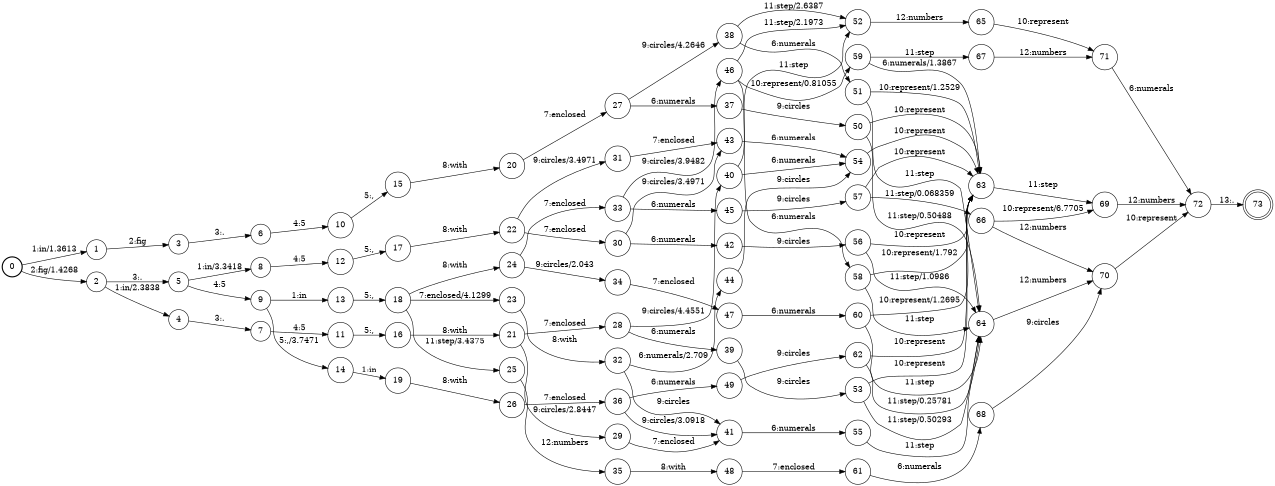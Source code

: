 digraph FST {
rankdir = LR;
size = "8.5,11";
label = "";
center = 1;
orientation = Portrait;
ranksep = "0.4";
nodesep = "0.25";
0 [label = "0", shape = circle, style = bold, fontsize = 14]
	0 -> 1 [label = "1:in/1.3613", fontsize = 14];
	0 -> 2 [label = "2:fig/1.4268", fontsize = 14];
1 [label = "1", shape = circle, style = solid, fontsize = 14]
	1 -> 3 [label = "2:fig", fontsize = 14];
2 [label = "2", shape = circle, style = solid, fontsize = 14]
	2 -> 4 [label = "1:in/2.3838", fontsize = 14];
	2 -> 5 [label = "3:.", fontsize = 14];
3 [label = "3", shape = circle, style = solid, fontsize = 14]
	3 -> 6 [label = "3:.", fontsize = 14];
4 [label = "4", shape = circle, style = solid, fontsize = 14]
	4 -> 7 [label = "3:.", fontsize = 14];
5 [label = "5", shape = circle, style = solid, fontsize = 14]
	5 -> 8 [label = "1:in/3.3418", fontsize = 14];
	5 -> 9 [label = "4:5", fontsize = 14];
6 [label = "6", shape = circle, style = solid, fontsize = 14]
	6 -> 10 [label = "4:5", fontsize = 14];
7 [label = "7", shape = circle, style = solid, fontsize = 14]
	7 -> 11 [label = "4:5", fontsize = 14];
8 [label = "8", shape = circle, style = solid, fontsize = 14]
	8 -> 12 [label = "4:5", fontsize = 14];
9 [label = "9", shape = circle, style = solid, fontsize = 14]
	9 -> 13 [label = "1:in", fontsize = 14];
	9 -> 14 [label = "5:,/3.7471", fontsize = 14];
10 [label = "10", shape = circle, style = solid, fontsize = 14]
	10 -> 15 [label = "5:,", fontsize = 14];
11 [label = "11", shape = circle, style = solid, fontsize = 14]
	11 -> 16 [label = "5:,", fontsize = 14];
12 [label = "12", shape = circle, style = solid, fontsize = 14]
	12 -> 17 [label = "5:,", fontsize = 14];
13 [label = "13", shape = circle, style = solid, fontsize = 14]
	13 -> 18 [label = "5:,", fontsize = 14];
14 [label = "14", shape = circle, style = solid, fontsize = 14]
	14 -> 19 [label = "1:in", fontsize = 14];
15 [label = "15", shape = circle, style = solid, fontsize = 14]
	15 -> 20 [label = "8:with", fontsize = 14];
16 [label = "16", shape = circle, style = solid, fontsize = 14]
	16 -> 21 [label = "8:with", fontsize = 14];
17 [label = "17", shape = circle, style = solid, fontsize = 14]
	17 -> 22 [label = "8:with", fontsize = 14];
18 [label = "18", shape = circle, style = solid, fontsize = 14]
	18 -> 23 [label = "7:enclosed/4.1299", fontsize = 14];
	18 -> 24 [label = "8:with", fontsize = 14];
	18 -> 25 [label = "11:step/3.4375", fontsize = 14];
19 [label = "19", shape = circle, style = solid, fontsize = 14]
	19 -> 26 [label = "8:with", fontsize = 14];
20 [label = "20", shape = circle, style = solid, fontsize = 14]
	20 -> 27 [label = "7:enclosed", fontsize = 14];
21 [label = "21", shape = circle, style = solid, fontsize = 14]
	21 -> 28 [label = "7:enclosed", fontsize = 14];
	21 -> 29 [label = "9:circles/2.8447", fontsize = 14];
22 [label = "22", shape = circle, style = solid, fontsize = 14]
	22 -> 30 [label = "7:enclosed", fontsize = 14];
	22 -> 31 [label = "9:circles/3.4971", fontsize = 14];
23 [label = "23", shape = circle, style = solid, fontsize = 14]
	23 -> 32 [label = "8:with", fontsize = 14];
24 [label = "24", shape = circle, style = solid, fontsize = 14]
	24 -> 33 [label = "7:enclosed", fontsize = 14];
	24 -> 34 [label = "9:circles/2.043", fontsize = 14];
25 [label = "25", shape = circle, style = solid, fontsize = 14]
	25 -> 35 [label = "12:numbers", fontsize = 14];
26 [label = "26", shape = circle, style = solid, fontsize = 14]
	26 -> 36 [label = "7:enclosed", fontsize = 14];
27 [label = "27", shape = circle, style = solid, fontsize = 14]
	27 -> 37 [label = "6:numerals", fontsize = 14];
	27 -> 38 [label = "9:circles/4.2646", fontsize = 14];
28 [label = "28", shape = circle, style = solid, fontsize = 14]
	28 -> 39 [label = "6:numerals", fontsize = 14];
	28 -> 40 [label = "9:circles/4.4551", fontsize = 14];
29 [label = "29", shape = circle, style = solid, fontsize = 14]
	29 -> 41 [label = "7:enclosed", fontsize = 14];
30 [label = "30", shape = circle, style = solid, fontsize = 14]
	30 -> 42 [label = "6:numerals", fontsize = 14];
	30 -> 43 [label = "9:circles/3.4971", fontsize = 14];
31 [label = "31", shape = circle, style = solid, fontsize = 14]
	31 -> 43 [label = "7:enclosed", fontsize = 14];
32 [label = "32", shape = circle, style = solid, fontsize = 14]
	32 -> 44 [label = "6:numerals/2.709", fontsize = 14];
	32 -> 41 [label = "9:circles", fontsize = 14];
33 [label = "33", shape = circle, style = solid, fontsize = 14]
	33 -> 45 [label = "6:numerals", fontsize = 14];
	33 -> 46 [label = "9:circles/3.9482", fontsize = 14];
34 [label = "34", shape = circle, style = solid, fontsize = 14]
	34 -> 47 [label = "7:enclosed", fontsize = 14];
35 [label = "35", shape = circle, style = solid, fontsize = 14]
	35 -> 48 [label = "8:with", fontsize = 14];
36 [label = "36", shape = circle, style = solid, fontsize = 14]
	36 -> 49 [label = "6:numerals", fontsize = 14];
	36 -> 41 [label = "9:circles/3.0918", fontsize = 14];
37 [label = "37", shape = circle, style = solid, fontsize = 14]
	37 -> 50 [label = "9:circles", fontsize = 14];
38 [label = "38", shape = circle, style = solid, fontsize = 14]
	38 -> 51 [label = "6:numerals", fontsize = 14];
	38 -> 52 [label = "11:step/2.6387", fontsize = 14];
39 [label = "39", shape = circle, style = solid, fontsize = 14]
	39 -> 53 [label = "9:circles", fontsize = 14];
40 [label = "40", shape = circle, style = solid, fontsize = 14]
	40 -> 54 [label = "6:numerals", fontsize = 14];
	40 -> 52 [label = "11:step", fontsize = 14];
41 [label = "41", shape = circle, style = solid, fontsize = 14]
	41 -> 55 [label = "6:numerals", fontsize = 14];
42 [label = "42", shape = circle, style = solid, fontsize = 14]
	42 -> 56 [label = "9:circles", fontsize = 14];
43 [label = "43", shape = circle, style = solid, fontsize = 14]
	43 -> 54 [label = "6:numerals", fontsize = 14];
44 [label = "44", shape = circle, style = solid, fontsize = 14]
	44 -> 54 [label = "9:circles", fontsize = 14];
45 [label = "45", shape = circle, style = solid, fontsize = 14]
	45 -> 57 [label = "9:circles", fontsize = 14];
46 [label = "46", shape = circle, style = solid, fontsize = 14]
	46 -> 58 [label = "6:numerals", fontsize = 14];
	46 -> 59 [label = "10:represent/0.81055", fontsize = 14];
	46 -> 52 [label = "11:step/2.1973", fontsize = 14];
47 [label = "47", shape = circle, style = solid, fontsize = 14]
	47 -> 60 [label = "6:numerals", fontsize = 14];
48 [label = "48", shape = circle, style = solid, fontsize = 14]
	48 -> 61 [label = "7:enclosed", fontsize = 14];
49 [label = "49", shape = circle, style = solid, fontsize = 14]
	49 -> 62 [label = "9:circles", fontsize = 14];
50 [label = "50", shape = circle, style = solid, fontsize = 14]
	50 -> 63 [label = "10:represent", fontsize = 14];
	50 -> 64 [label = "11:step/0.50488", fontsize = 14];
51 [label = "51", shape = circle, style = solid, fontsize = 14]
	51 -> 63 [label = "10:represent/1.2529", fontsize = 14];
	51 -> 64 [label = "11:step", fontsize = 14];
52 [label = "52", shape = circle, style = solid, fontsize = 14]
	52 -> 65 [label = "12:numbers", fontsize = 14];
53 [label = "53", shape = circle, style = solid, fontsize = 14]
	53 -> 63 [label = "10:represent", fontsize = 14];
	53 -> 64 [label = "11:step/0.50293", fontsize = 14];
54 [label = "54", shape = circle, style = solid, fontsize = 14]
	54 -> 63 [label = "10:represent", fontsize = 14];
55 [label = "55", shape = circle, style = solid, fontsize = 14]
	55 -> 64 [label = "11:step", fontsize = 14];
56 [label = "56", shape = circle, style = solid, fontsize = 14]
	56 -> 63 [label = "10:represent", fontsize = 14];
	56 -> 64 [label = "11:step/1.0986", fontsize = 14];
57 [label = "57", shape = circle, style = solid, fontsize = 14]
	57 -> 63 [label = "10:represent", fontsize = 14];
	57 -> 66 [label = "11:step/0.068359", fontsize = 14];
58 [label = "58", shape = circle, style = solid, fontsize = 14]
	58 -> 63 [label = "10:represent/1.792", fontsize = 14];
	58 -> 64 [label = "11:step", fontsize = 14];
59 [label = "59", shape = circle, style = solid, fontsize = 14]
	59 -> 63 [label = "6:numerals/1.3867", fontsize = 14];
	59 -> 67 [label = "11:step", fontsize = 14];
60 [label = "60", shape = circle, style = solid, fontsize = 14]
	60 -> 63 [label = "10:represent/1.2695", fontsize = 14];
	60 -> 64 [label = "11:step", fontsize = 14];
61 [label = "61", shape = circle, style = solid, fontsize = 14]
	61 -> 68 [label = "6:numerals", fontsize = 14];
62 [label = "62", shape = circle, style = solid, fontsize = 14]
	62 -> 63 [label = "10:represent", fontsize = 14];
	62 -> 64 [label = "11:step/0.25781", fontsize = 14];
63 [label = "63", shape = circle, style = solid, fontsize = 14]
	63 -> 69 [label = "11:step", fontsize = 14];
64 [label = "64", shape = circle, style = solid, fontsize = 14]
	64 -> 70 [label = "12:numbers", fontsize = 14];
65 [label = "65", shape = circle, style = solid, fontsize = 14]
	65 -> 71 [label = "10:represent", fontsize = 14];
66 [label = "66", shape = circle, style = solid, fontsize = 14]
	66 -> 69 [label = "10:represent/6.7705", fontsize = 14];
	66 -> 70 [label = "12:numbers", fontsize = 14];
67 [label = "67", shape = circle, style = solid, fontsize = 14]
	67 -> 71 [label = "12:numbers", fontsize = 14];
68 [label = "68", shape = circle, style = solid, fontsize = 14]
	68 -> 70 [label = "9:circles", fontsize = 14];
69 [label = "69", shape = circle, style = solid, fontsize = 14]
	69 -> 72 [label = "12:numbers", fontsize = 14];
70 [label = "70", shape = circle, style = solid, fontsize = 14]
	70 -> 72 [label = "10:represent", fontsize = 14];
71 [label = "71", shape = circle, style = solid, fontsize = 14]
	71 -> 72 [label = "6:numerals", fontsize = 14];
72 [label = "72", shape = circle, style = solid, fontsize = 14]
	72 -> 73 [label = "13:.", fontsize = 14];
73 [label = "73", shape = doublecircle, style = solid, fontsize = 14]
}

